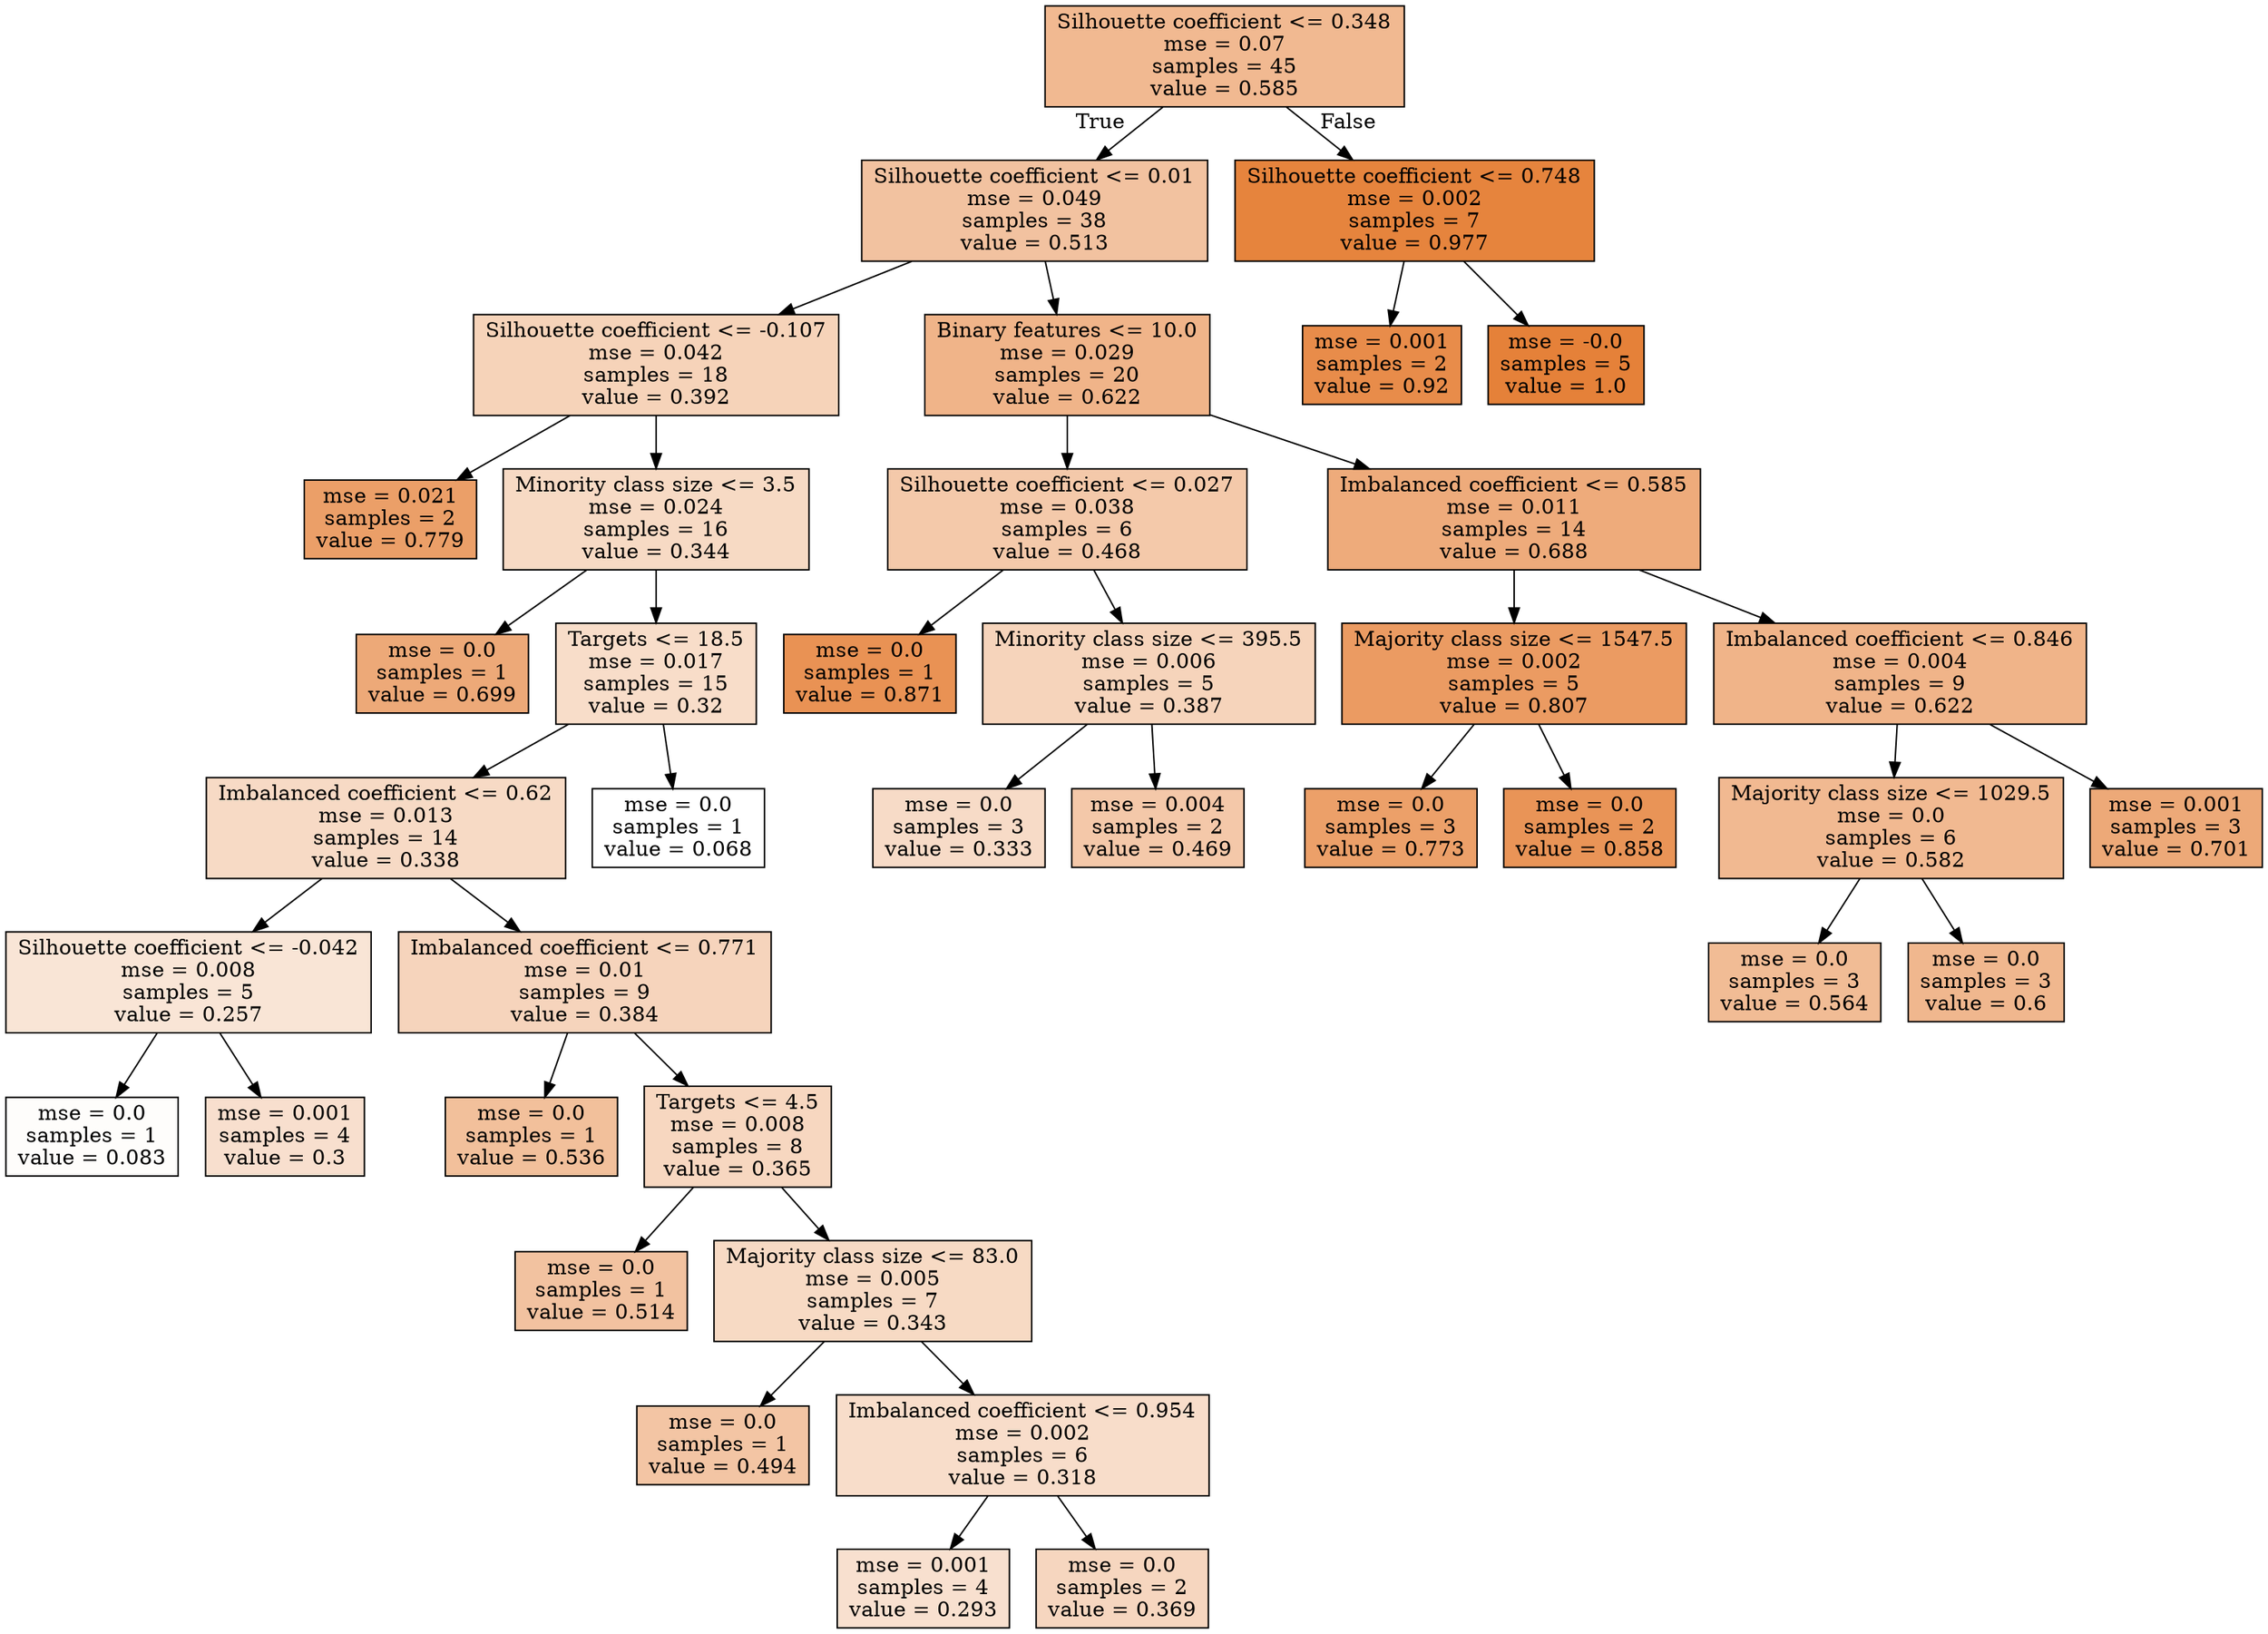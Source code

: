 digraph Tree {
node [shape=box, style="filled", color="black"] ;
0 [label="Silhouette coefficient <= 0.348\nmse = 0.07\nsamples = 45\nvalue = 0.585", fillcolor="#e581398d"] ;
1 [label="Silhouette coefficient <= 0.01\nmse = 0.049\nsamples = 38\nvalue = 0.513", fillcolor="#e581397a"] ;
0 -> 1 [labeldistance=2.5, labelangle=45, headlabel="True"] ;
2 [label="Silhouette coefficient <= -0.107\nmse = 0.042\nsamples = 18\nvalue = 0.392", fillcolor="#e5813959"] ;
1 -> 2 ;
3 [label="mse = 0.021\nsamples = 2\nvalue = 0.779", fillcolor="#e58139c2"] ;
2 -> 3 ;
4 [label="Minority class size <= 3.5\nmse = 0.024\nsamples = 16\nvalue = 0.344", fillcolor="#e581394b"] ;
2 -> 4 ;
5 [label="mse = 0.0\nsamples = 1\nvalue = 0.699", fillcolor="#e58139ad"] ;
4 -> 5 ;
6 [label="Targets <= 18.5\nmse = 0.017\nsamples = 15\nvalue = 0.32", fillcolor="#e5813945"] ;
4 -> 6 ;
7 [label="Imbalanced coefficient <= 0.62\nmse = 0.013\nsamples = 14\nvalue = 0.338", fillcolor="#e581394a"] ;
6 -> 7 ;
8 [label="Silhouette coefficient <= -0.042\nmse = 0.008\nsamples = 5\nvalue = 0.257", fillcolor="#e5813934"] ;
7 -> 8 ;
9 [label="mse = 0.0\nsamples = 1\nvalue = 0.083", fillcolor="#e5813904"] ;
8 -> 9 ;
10 [label="mse = 0.001\nsamples = 4\nvalue = 0.3", fillcolor="#e581393f"] ;
8 -> 10 ;
11 [label="Imbalanced coefficient <= 0.771\nmse = 0.01\nsamples = 9\nvalue = 0.384", fillcolor="#e5813956"] ;
7 -> 11 ;
12 [label="mse = 0.0\nsamples = 1\nvalue = 0.536", fillcolor="#e5813980"] ;
11 -> 12 ;
13 [label="Targets <= 4.5\nmse = 0.008\nsamples = 8\nvalue = 0.365", fillcolor="#e5813951"] ;
11 -> 13 ;
14 [label="mse = 0.0\nsamples = 1\nvalue = 0.514", fillcolor="#e581397a"] ;
13 -> 14 ;
15 [label="Majority class size <= 83.0\nmse = 0.005\nsamples = 7\nvalue = 0.343", fillcolor="#e581394b"] ;
13 -> 15 ;
16 [label="mse = 0.0\nsamples = 1\nvalue = 0.494", fillcolor="#e5813975"] ;
15 -> 16 ;
17 [label="Imbalanced coefficient <= 0.954\nmse = 0.002\nsamples = 6\nvalue = 0.318", fillcolor="#e5813944"] ;
15 -> 17 ;
18 [label="mse = 0.001\nsamples = 4\nvalue = 0.293", fillcolor="#e581393d"] ;
17 -> 18 ;
19 [label="mse = 0.0\nsamples = 2\nvalue = 0.369", fillcolor="#e5813952"] ;
17 -> 19 ;
20 [label="mse = 0.0\nsamples = 1\nvalue = 0.068", fillcolor="#e5813900"] ;
6 -> 20 ;
21 [label="Binary features <= 10.0\nmse = 0.029\nsamples = 20\nvalue = 0.622", fillcolor="#e5813998"] ;
1 -> 21 ;
22 [label="Silhouette coefficient <= 0.027\nmse = 0.038\nsamples = 6\nvalue = 0.468", fillcolor="#e581396d"] ;
21 -> 22 ;
23 [label="mse = 0.0\nsamples = 1\nvalue = 0.871", fillcolor="#e58139dc"] ;
22 -> 23 ;
24 [label="Minority class size <= 395.5\nmse = 0.006\nsamples = 5\nvalue = 0.387", fillcolor="#e5813957"] ;
22 -> 24 ;
25 [label="mse = 0.0\nsamples = 3\nvalue = 0.333", fillcolor="#e5813948"] ;
24 -> 25 ;
26 [label="mse = 0.004\nsamples = 2\nvalue = 0.469", fillcolor="#e581396e"] ;
24 -> 26 ;
27 [label="Imbalanced coefficient <= 0.585\nmse = 0.011\nsamples = 14\nvalue = 0.688", fillcolor="#e58139aa"] ;
21 -> 27 ;
28 [label="Majority class size <= 1547.5\nmse = 0.002\nsamples = 5\nvalue = 0.807", fillcolor="#e58139ca"] ;
27 -> 28 ;
29 [label="mse = 0.0\nsamples = 3\nvalue = 0.773", fillcolor="#e58139c1"] ;
28 -> 29 ;
30 [label="mse = 0.0\nsamples = 2\nvalue = 0.858", fillcolor="#e58139d8"] ;
28 -> 30 ;
31 [label="Imbalanced coefficient <= 0.846\nmse = 0.004\nsamples = 9\nvalue = 0.622", fillcolor="#e5813997"] ;
27 -> 31 ;
32 [label="Majority class size <= 1029.5\nmse = 0.0\nsamples = 6\nvalue = 0.582", fillcolor="#e581398d"] ;
31 -> 32 ;
33 [label="mse = 0.0\nsamples = 3\nvalue = 0.564", fillcolor="#e5813988"] ;
32 -> 33 ;
34 [label="mse = 0.0\nsamples = 3\nvalue = 0.6", fillcolor="#e5813991"] ;
32 -> 34 ;
35 [label="mse = 0.001\nsamples = 3\nvalue = 0.701", fillcolor="#e58139ad"] ;
31 -> 35 ;
36 [label="Silhouette coefficient <= 0.748\nmse = 0.002\nsamples = 7\nvalue = 0.977", fillcolor="#e58139f9"] ;
0 -> 36 [labeldistance=2.5, labelangle=-45, headlabel="False"] ;
37 [label="mse = 0.001\nsamples = 2\nvalue = 0.92", fillcolor="#e58139e9"] ;
36 -> 37 ;
38 [label="mse = -0.0\nsamples = 5\nvalue = 1.0", fillcolor="#e58139ff"] ;
36 -> 38 ;
}